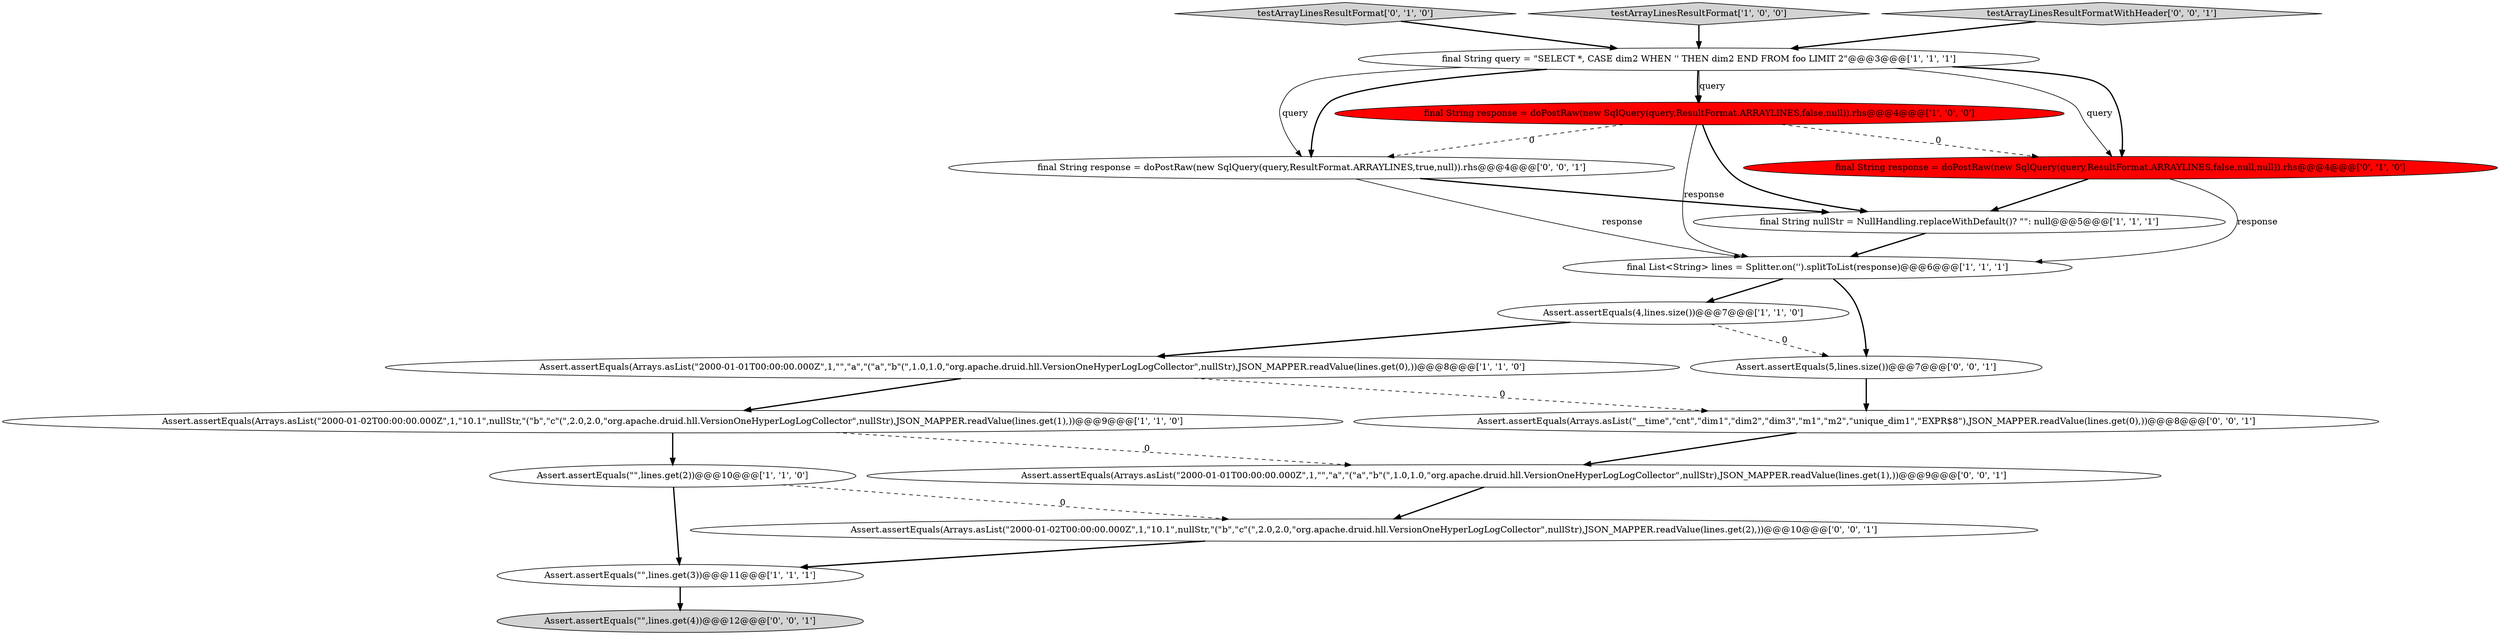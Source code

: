 digraph {
7 [style = filled, label = "final String response = doPostRaw(new SqlQuery(query,ResultFormat.ARRAYLINES,false,null)).rhs@@@4@@@['1', '0', '0']", fillcolor = red, shape = ellipse image = "AAA1AAABBB1BBB"];
1 [style = filled, label = "final String nullStr = NullHandling.replaceWithDefault()? \"\": null@@@5@@@['1', '1', '1']", fillcolor = white, shape = ellipse image = "AAA0AAABBB1BBB"];
8 [style = filled, label = "Assert.assertEquals(Arrays.asList(\"2000-01-01T00:00:00.000Z\",1,\"\",\"a\",\"(\"a\",\"b\"(\",1.0,1.0,\"org.apache.druid.hll.VersionOneHyperLogLogCollector\",nullStr),JSON_MAPPER.readValue(lines.get(0),))@@@8@@@['1', '1', '0']", fillcolor = white, shape = ellipse image = "AAA0AAABBB1BBB"];
3 [style = filled, label = "final String query = \"SELECT *, CASE dim2 WHEN '' THEN dim2 END FROM foo LIMIT 2\"@@@3@@@['1', '1', '1']", fillcolor = white, shape = ellipse image = "AAA0AAABBB1BBB"];
15 [style = filled, label = "Assert.assertEquals(Arrays.asList(\"2000-01-02T00:00:00.000Z\",1,\"10.1\",nullStr,\"(\"b\",\"c\"(\",2.0,2.0,\"org.apache.druid.hll.VersionOneHyperLogLogCollector\",nullStr),JSON_MAPPER.readValue(lines.get(2),))@@@10@@@['0', '0', '1']", fillcolor = white, shape = ellipse image = "AAA0AAABBB3BBB"];
5 [style = filled, label = "Assert.assertEquals(4,lines.size())@@@7@@@['1', '1', '0']", fillcolor = white, shape = ellipse image = "AAA0AAABBB1BBB"];
10 [style = filled, label = "testArrayLinesResultFormat['0', '1', '0']", fillcolor = lightgray, shape = diamond image = "AAA0AAABBB2BBB"];
18 [style = filled, label = "Assert.assertEquals(\"\",lines.get(4))@@@12@@@['0', '0', '1']", fillcolor = lightgray, shape = ellipse image = "AAA0AAABBB3BBB"];
14 [style = filled, label = "Assert.assertEquals(Arrays.asList(\"__time\",\"cnt\",\"dim1\",\"dim2\",\"dim3\",\"m1\",\"m2\",\"unique_dim1\",\"EXPR$8\"),JSON_MAPPER.readValue(lines.get(0),))@@@8@@@['0', '0', '1']", fillcolor = white, shape = ellipse image = "AAA0AAABBB3BBB"];
17 [style = filled, label = "Assert.assertEquals(5,lines.size())@@@7@@@['0', '0', '1']", fillcolor = white, shape = ellipse image = "AAA0AAABBB3BBB"];
0 [style = filled, label = "testArrayLinesResultFormat['1', '0', '0']", fillcolor = lightgray, shape = diamond image = "AAA0AAABBB1BBB"];
16 [style = filled, label = "Assert.assertEquals(Arrays.asList(\"2000-01-01T00:00:00.000Z\",1,\"\",\"a\",\"(\"a\",\"b\"(\",1.0,1.0,\"org.apache.druid.hll.VersionOneHyperLogLogCollector\",nullStr),JSON_MAPPER.readValue(lines.get(1),))@@@9@@@['0', '0', '1']", fillcolor = white, shape = ellipse image = "AAA0AAABBB3BBB"];
4 [style = filled, label = "Assert.assertEquals(Arrays.asList(\"2000-01-02T00:00:00.000Z\",1,\"10.1\",nullStr,\"(\"b\",\"c\"(\",2.0,2.0,\"org.apache.druid.hll.VersionOneHyperLogLogCollector\",nullStr),JSON_MAPPER.readValue(lines.get(1),))@@@9@@@['1', '1', '0']", fillcolor = white, shape = ellipse image = "AAA0AAABBB1BBB"];
13 [style = filled, label = "final String response = doPostRaw(new SqlQuery(query,ResultFormat.ARRAYLINES,true,null)).rhs@@@4@@@['0', '0', '1']", fillcolor = white, shape = ellipse image = "AAA0AAABBB3BBB"];
9 [style = filled, label = "Assert.assertEquals(\"\",lines.get(2))@@@10@@@['1', '1', '0']", fillcolor = white, shape = ellipse image = "AAA0AAABBB1BBB"];
12 [style = filled, label = "testArrayLinesResultFormatWithHeader['0', '0', '1']", fillcolor = lightgray, shape = diamond image = "AAA0AAABBB3BBB"];
11 [style = filled, label = "final String response = doPostRaw(new SqlQuery(query,ResultFormat.ARRAYLINES,false,null,null)).rhs@@@4@@@['0', '1', '0']", fillcolor = red, shape = ellipse image = "AAA1AAABBB2BBB"];
6 [style = filled, label = "Assert.assertEquals(\"\",lines.get(3))@@@11@@@['1', '1', '1']", fillcolor = white, shape = ellipse image = "AAA0AAABBB1BBB"];
2 [style = filled, label = "final List<String> lines = Splitter.on('').splitToList(response)@@@6@@@['1', '1', '1']", fillcolor = white, shape = ellipse image = "AAA0AAABBB1BBB"];
2->17 [style = bold, label=""];
0->3 [style = bold, label=""];
4->9 [style = bold, label=""];
14->16 [style = bold, label=""];
5->8 [style = bold, label=""];
16->15 [style = bold, label=""];
7->1 [style = bold, label=""];
4->16 [style = dashed, label="0"];
11->1 [style = bold, label=""];
6->18 [style = bold, label=""];
3->11 [style = bold, label=""];
7->11 [style = dashed, label="0"];
7->2 [style = solid, label="response"];
10->3 [style = bold, label=""];
15->6 [style = bold, label=""];
8->14 [style = dashed, label="0"];
3->11 [style = solid, label="query"];
13->2 [style = solid, label="response"];
13->1 [style = bold, label=""];
9->6 [style = bold, label=""];
3->13 [style = solid, label="query"];
11->2 [style = solid, label="response"];
5->17 [style = dashed, label="0"];
3->7 [style = bold, label=""];
9->15 [style = dashed, label="0"];
17->14 [style = bold, label=""];
7->13 [style = dashed, label="0"];
3->13 [style = bold, label=""];
1->2 [style = bold, label=""];
12->3 [style = bold, label=""];
8->4 [style = bold, label=""];
3->7 [style = solid, label="query"];
2->5 [style = bold, label=""];
}
